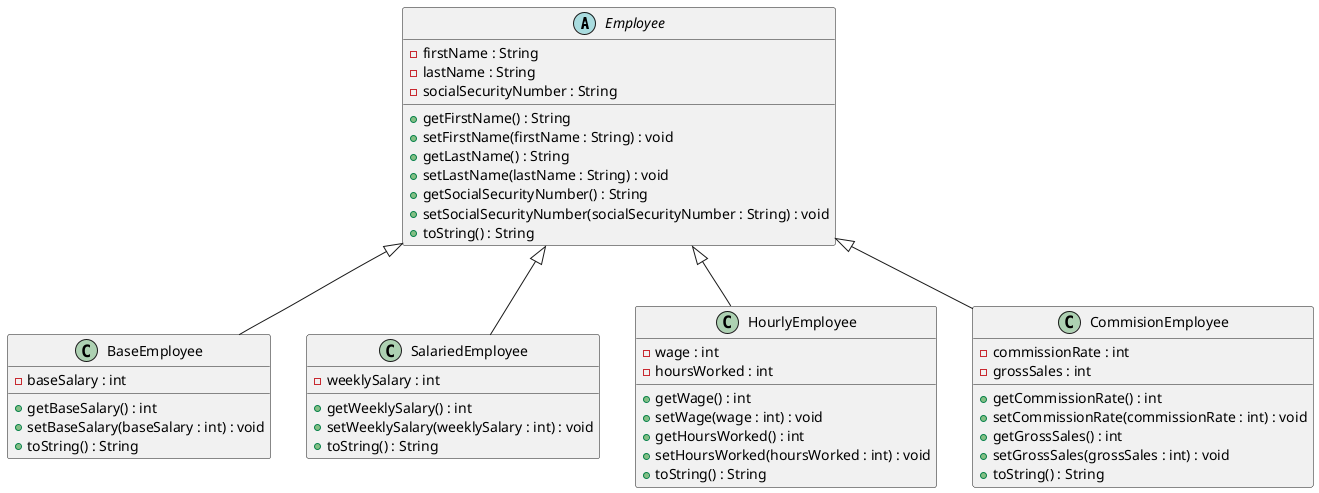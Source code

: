 
@startuml

abstract class Employee {
  -firstName : String
  -lastName : String
  -socialSecurityNumber : String
  +getFirstName() : String
  +setFirstName(firstName : String) : void
  +getLastName() : String
  +setLastName(lastName : String) : void
  +getSocialSecurityNumber() : String
  +setSocialSecurityNumber(socialSecurityNumber : String) : void
  +toString() : String
}

class BaseEmployee {
  -baseSalary : int
  +getBaseSalary() : int
  +setBaseSalary(baseSalary : int) : void
  +toString() : String
}

class SalariedEmployee {
  -weeklySalary : int
  +getWeeklySalary() : int
  +setWeeklySalary(weeklySalary : int) : void
  +toString() : String
}

class HourlyEmployee {
  -wage : int
  -hoursWorked : int
  +getWage() : int
  +setWage(wage : int) : void
  +getHoursWorked() : int
  +setHoursWorked(hoursWorked : int) : void
  +toString() : String
}

class CommisionEmployee {
  -commissionRate : int
  -grossSales : int
  +getCommissionRate() : int
  +setCommissionRate(commissionRate : int) : void
  +getGrossSales() : int
  +setGrossSales(grossSales : int) : void
  +toString() : String
}



Employee <|-- SalariedEmployee
Employee <|-- HourlyEmployee
Employee <|-- CommisionEmployee
Employee <|-- BaseEmployee

@enduml